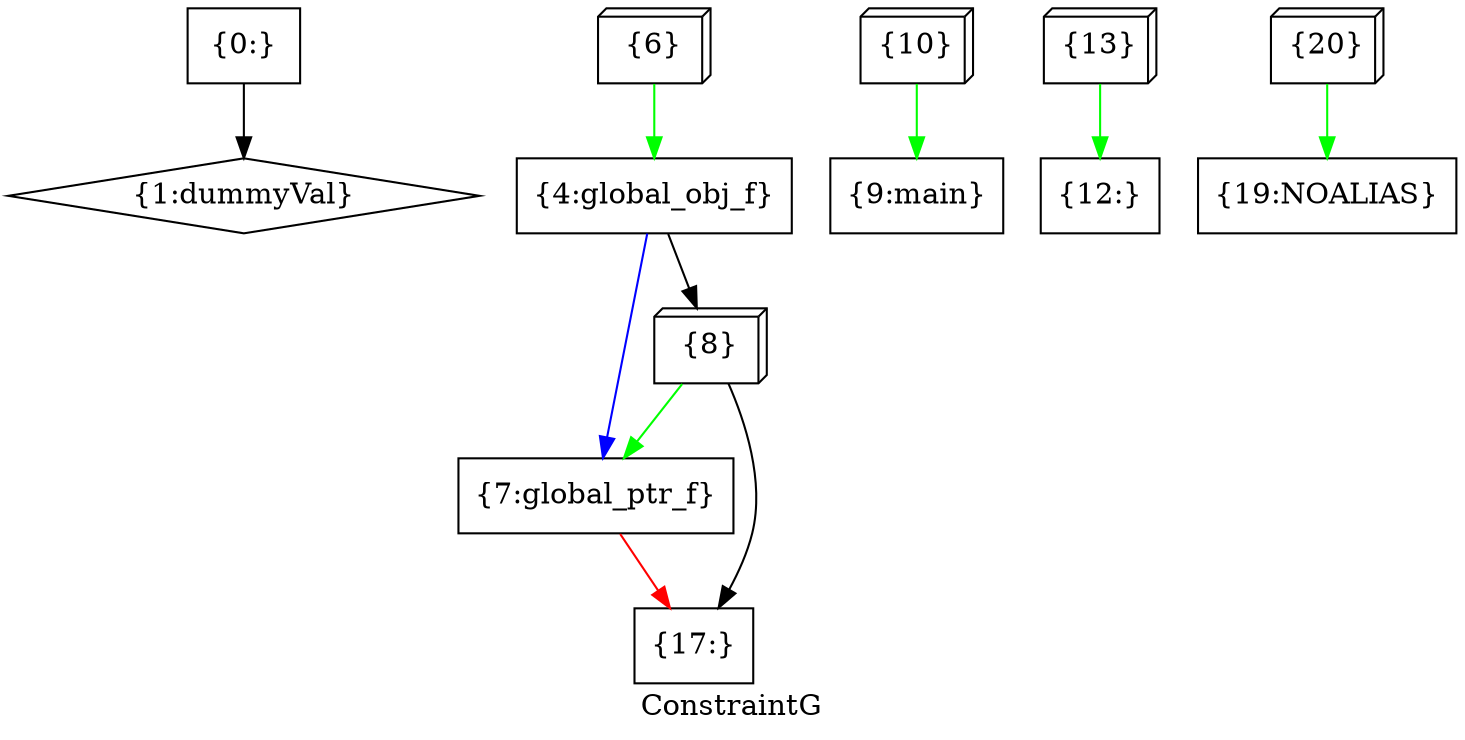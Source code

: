 digraph "ConstraintG" {
	label="ConstraintG";

	Node0x1d08ed0 [shape=record,shape=box,label="{0:}"];
	Node0x1d08ed0 -> Node0x1d29660[color=black];
	Node0x1d29660 [shape=record,shape=diamond,label="{1:dummyVal}"];
	Node0x1ce4210 [shape=record,shape=box,label="{4:global_obj_f}"];
	Node0x1ce4210 -> Node0x1d5a900[color=black];
	Node0x1ce4210 -> Node0x1d57430[color=blue];
	Node0x1d48fe0 [shape=record,shape=box3d,label="{6}"];
	Node0x1d48fe0 -> Node0x1ce4210[color=green];
	Node0x1d57430 [shape=record,shape=box,label="{7:global_ptr_f}"];
	Node0x1d57430 -> Node0x1cdd9a0[color=red];
	Node0x1d5a900 [shape=record,shape=box3d,label="{8}"];
	Node0x1d5a900 -> Node0x1d57430[color=green];
	Node0x1d5a900 -> Node0x1cdd9a0[color=black];
	Node0x1d227b0 [shape=record,shape=box,label="{9:main}"];
	Node0x1d2c620 [shape=record,shape=box3d,label="{10}"];
	Node0x1d2c620 -> Node0x1d227b0[color=green];
	Node0x1d44ae0 [shape=record,shape=box,label="{12:}"];
	Node0x1ceccf0 [shape=record,shape=box3d,label="{13}"];
	Node0x1ceccf0 -> Node0x1d44ae0[color=green];
	Node0x1cdd9a0 [shape=record,shape=box,label="{17:}"];
	Node0x1d0c6e0 [shape=record,shape=box,label="{19:NOALIAS}"];
	Node0x1d2fdf0 [shape=record,shape=box3d,label="{20}"];
	Node0x1d2fdf0 -> Node0x1d0c6e0[color=green];
}
